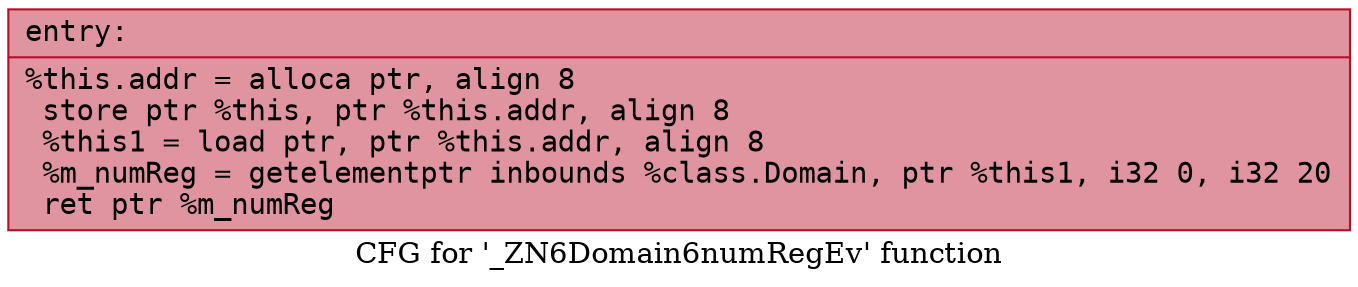 digraph "CFG for '_ZN6Domain6numRegEv' function" {
	label="CFG for '_ZN6Domain6numRegEv' function";

	Node0x555f5b0c0700 [shape=record,color="#b70d28ff", style=filled, fillcolor="#b70d2870" fontname="Courier",label="{entry:\l|  %this.addr = alloca ptr, align 8\l  store ptr %this, ptr %this.addr, align 8\l  %this1 = load ptr, ptr %this.addr, align 8\l  %m_numReg = getelementptr inbounds %class.Domain, ptr %this1, i32 0, i32 20\l  ret ptr %m_numReg\l}"];
}
